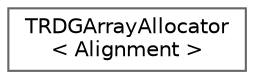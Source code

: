 digraph "Graphical Class Hierarchy"
{
 // INTERACTIVE_SVG=YES
 // LATEX_PDF_SIZE
  bgcolor="transparent";
  edge [fontname=Helvetica,fontsize=10,labelfontname=Helvetica,labelfontsize=10];
  node [fontname=Helvetica,fontsize=10,shape=box,height=0.2,width=0.4];
  rankdir="LR";
  Node0 [id="Node000000",label="TRDGArrayAllocator\l\< Alignment \>",height=0.2,width=0.4,color="grey40", fillcolor="white", style="filled",URL="$dc/d81/classTRDGArrayAllocator.html",tooltip="A container allocator that allocates from a global RDG allocator instance."];
}
